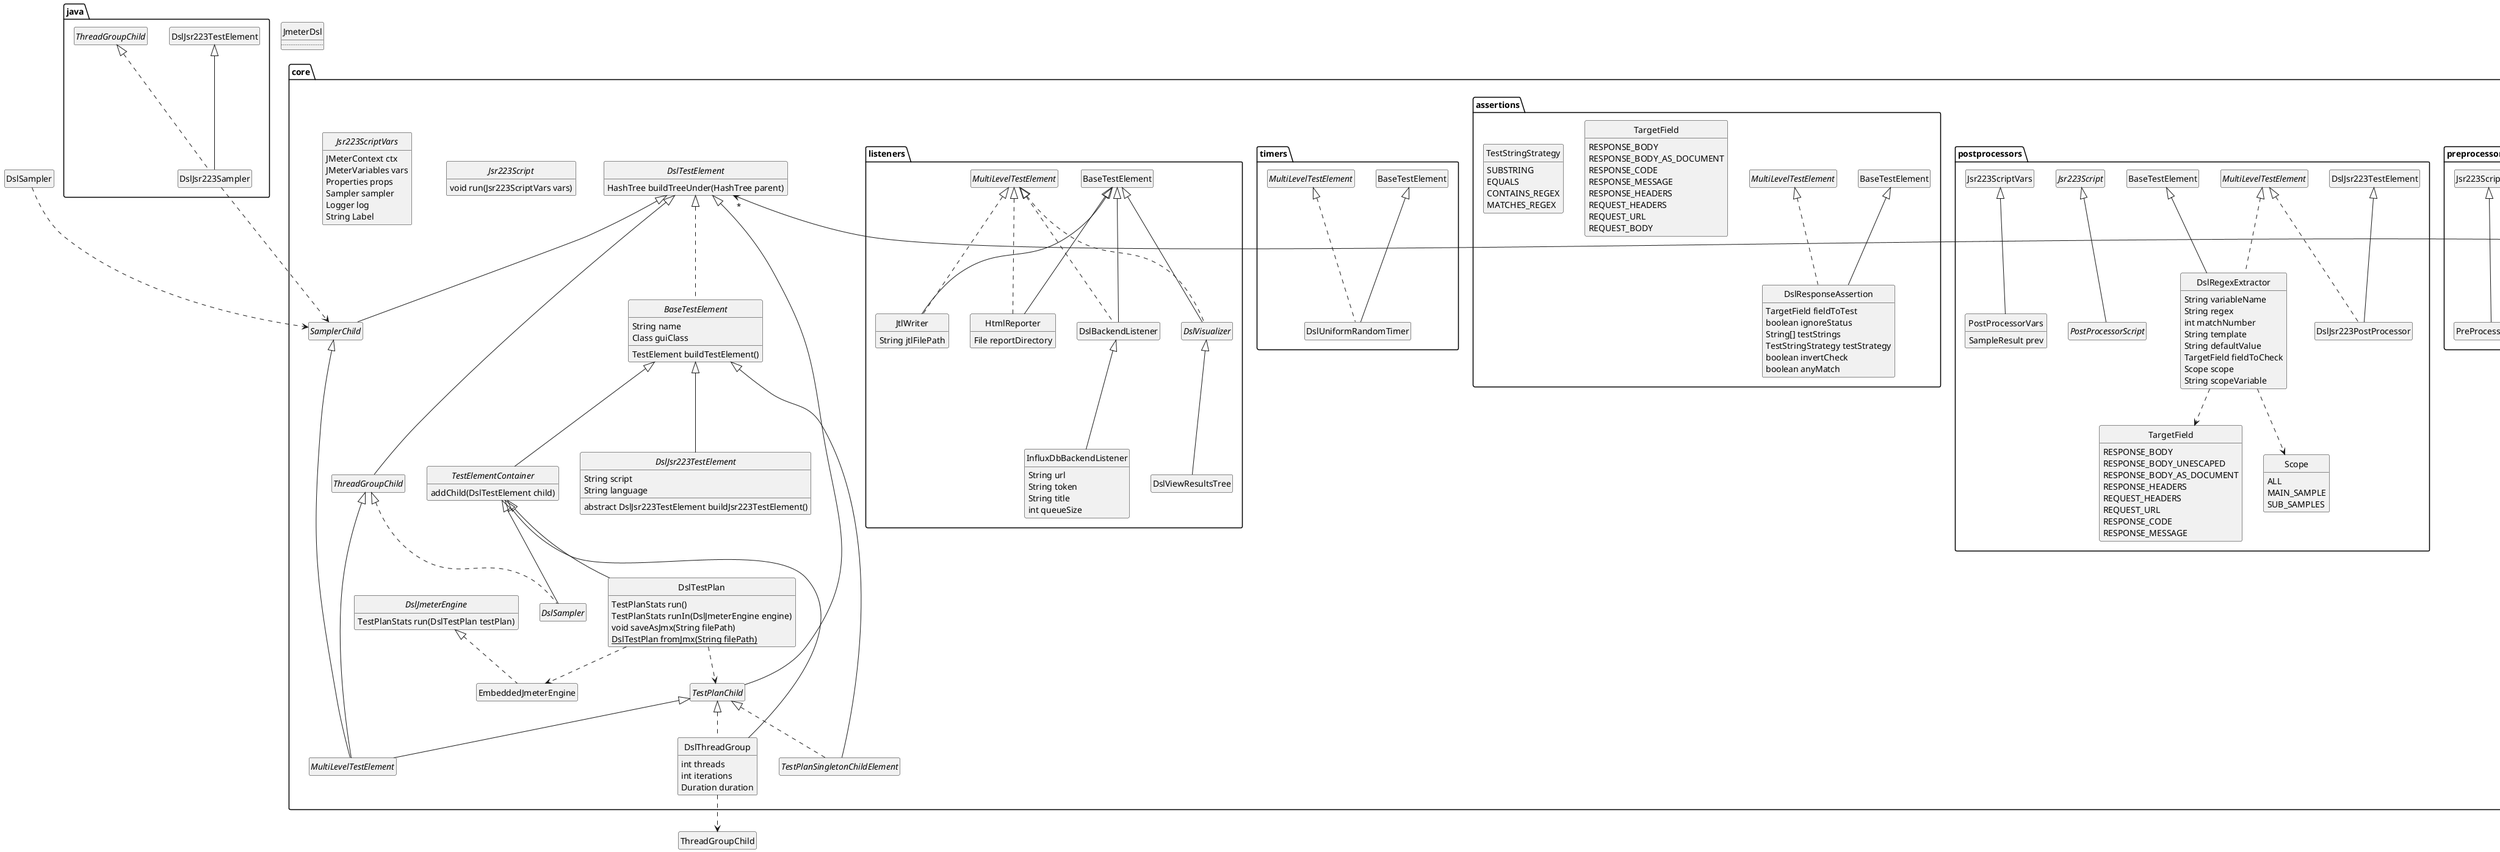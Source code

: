 @startuml

skinparam monochrome true
hide empty members
hide circle

class JmeterDsl {
  ..
}

package core {

  interface DslTestElement {
    HashTree buildTreeUnder(HashTree parent)
  }

  abstract class BaseTestElement implements DslTestElement {
    String name
    Class guiClass
    TestElement buildTestElement()
  }

  abstract class TestElementContainer extends BaseTestElement {
    addChild(DslTestElement child)
  }

  abstract class TestPlanSingletonChildElement extends BaseTestElement implements TestPlanChild

  class DslTestPlan extends TestElementContainer {
    TestPlanStats run()
    TestPlanStats runIn(DslJmeterEngine engine)
    void saveAsJmx(String filePath)
    {static} DslTestPlan fromJmx(String filePath)
  }

  interface TestPlanChild extends DslTestElement

  interface DslJmeterEngine {
    TestPlanStats run(DslTestPlan testPlan)
  }

  class EmbeddedJmeterEngine implements DslJmeterEngine

  class DslThreadGroup extends TestElementContainer implements TestPlanChild {
    int threads
    int iterations
    Duration duration
  }

  interface ThreadGroupChild extends DslTestElement

  abstract class DslSampler extends TestElementContainer implements ThreadGroupChild

  interface SamplerChild extends DslTestElement

  interface MultiLevelTestElement extends TestPlanChild, ThreadGroupChild, SamplerChild

  abstract class DslJsr223TestElement extends BaseTestElement {
    String script
    String language
    abstract DslJsr223TestElement buildJsr223TestElement()
  }

  interface Jsr223Script {
    void run(Jsr223ScriptVars vars)
  }

  abstract class Jsr223ScriptVars {
    JMeterContext ctx
    JMeterVariables vars
    Properties props
    Sampler sampler
    Logger log
    String Label
  }

  package logiccontrollers {

    class DslTransactionController extends TestElementContainer implements ThreadGroupChild

  }

  package preprocessors {

    class DslJsr223PreProcessor extends DslJsr223TestElement implements MultiLevelTestElement

    interface PreProcessorScript extends Jsr223Script

    class PreProcessorVars extends Jsr223ScriptVars

  }

  package postprocessors {

    class DslJsr223PostProcessor extends DslJsr223TestElement implements MultiLevelTestElement

    interface PostProcessorScript extends Jsr223Script

    class PostProcessorVars extends Jsr223ScriptVars {
      SampleResult prev
    }

    class DslRegexExtractor extends BaseTestElement implements MultiLevelTestElement {
      String variableName
      String regex
      int matchNumber
      String template
      String defaultValue
      TargetField fieldToCheck
      Scope scope
      String scopeVariable
    }

    enum TargetField {
      RESPONSE_BODY
      RESPONSE_BODY_UNESCAPED
      RESPONSE_BODY_AS_DOCUMENT
      RESPONSE_HEADERS
      REQUEST_HEADERS
      REQUEST_URL
      RESPONSE_CODE
      RESPONSE_MESSAGE
    }

    enum Scope {
      ALL
      MAIN_SAMPLE
      SUB_SAMPLES
    }

    DslRegexExtractor ..> TargetField
    DslRegexExtractor ..> Scope

  }

  package assertions {
    class DslResponseAssertion extends BaseTestElement  implements MultiLevelTestElement {
      TargetField fieldToTest
      boolean ignoreStatus
      String[] testStrings
      TestStringStrategy testStrategy
      boolean invertCheck
      boolean anyMatch
    }

    enum TargetField {
      RESPONSE_BODY
      RESPONSE_BODY_AS_DOCUMENT
      RESPONSE_CODE
      RESPONSE_MESSAGE
      RESPONSE_HEADERS
      REQUEST_HEADERS
      REQUEST_URL
      REQUEST_BODY
    }

    enum TestStringStrategy {
      SUBSTRING
      EQUALS
      CONTAINS_REGEX
      MATCHES_REGEX
    }

  }
  
  package timers {

    class DslUniformRandomTimer extends BaseTestElement implements MultiLevelTestElement
  }

  package listeners {

    class JtlWriter extends BaseTestElement implements MultiLevelTestElement {
      String jtlFilePath
    }

    class HtmlReporter extends BaseTestElement implements MultiLevelTestElement {
      File reportDirectory
    }

    class DslBackendListener extends BaseTestElement implements MultiLevelTestElement

    class InfluxDbBackendListener extends DslBackendListener {
      String url
      String token
      String title
      int queueSize
    }

    class DslViewResultsTree extends DslVisualizer

    abstract class DslVisualizer extends BaseTestElement implements MultiLevelTestElement

  }

}

package http {

  class DslHttpSampler extends DslSampler {
    String url
    HttpMethod method
    String body
  }

  class HttpHeaders extends BaseTestElement implements MultiLevelTestElement {
    Map<String, String> headers
  }

  class DslCacheManager extends TestPlanSingletonChildElement

  class DslCookieManager extends TestPlanSingletonChildElement

}

package java {
  class DslJsr223Sampler extends DslJsr223TestElement implements ThreadGroupChild
}

JmeterDsl -[hidden]- core
TestElementContainer -up-> "*" DslTestElement
DslTestPlan ..> TestPlanChild
DslThreadGroup ..> ThreadGroupChild
DslTestPlan ..> EmbeddedJmeterEngine
DslSampler ..> SamplerChild
DslJsr223Sampler ..> SamplerChild
DslHttpSampler --> HttpHeaders

@enduml